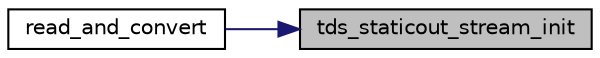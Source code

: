 digraph "tds_staticout_stream_init"
{
 // LATEX_PDF_SIZE
  edge [fontname="Helvetica",fontsize="10",labelfontname="Helvetica",labelfontsize="10"];
  node [fontname="Helvetica",fontsize="10",shape=record];
  rankdir="RL";
  Node1 [label="tds_staticout_stream_init",height=0.2,width=0.4,color="black", fillcolor="grey75", style="filled", fontcolor="black",tooltip="Initialize an output stream for write into a static allocated buffer."];
  Node1 -> Node2 [dir="back",color="midnightblue",fontsize="10",style="solid",fontname="Helvetica"];
  Node2 [label="read_and_convert",height=0.2,width=0.4,color="black", fillcolor="white", style="filled",URL="$a00564.html#ga676c4dee6522815b16fdc8e448e43590",tooltip="For UTF-8 and similar, tds_iconv() may encounter a partial sequence when the chunk boundary is not al..."];
}
